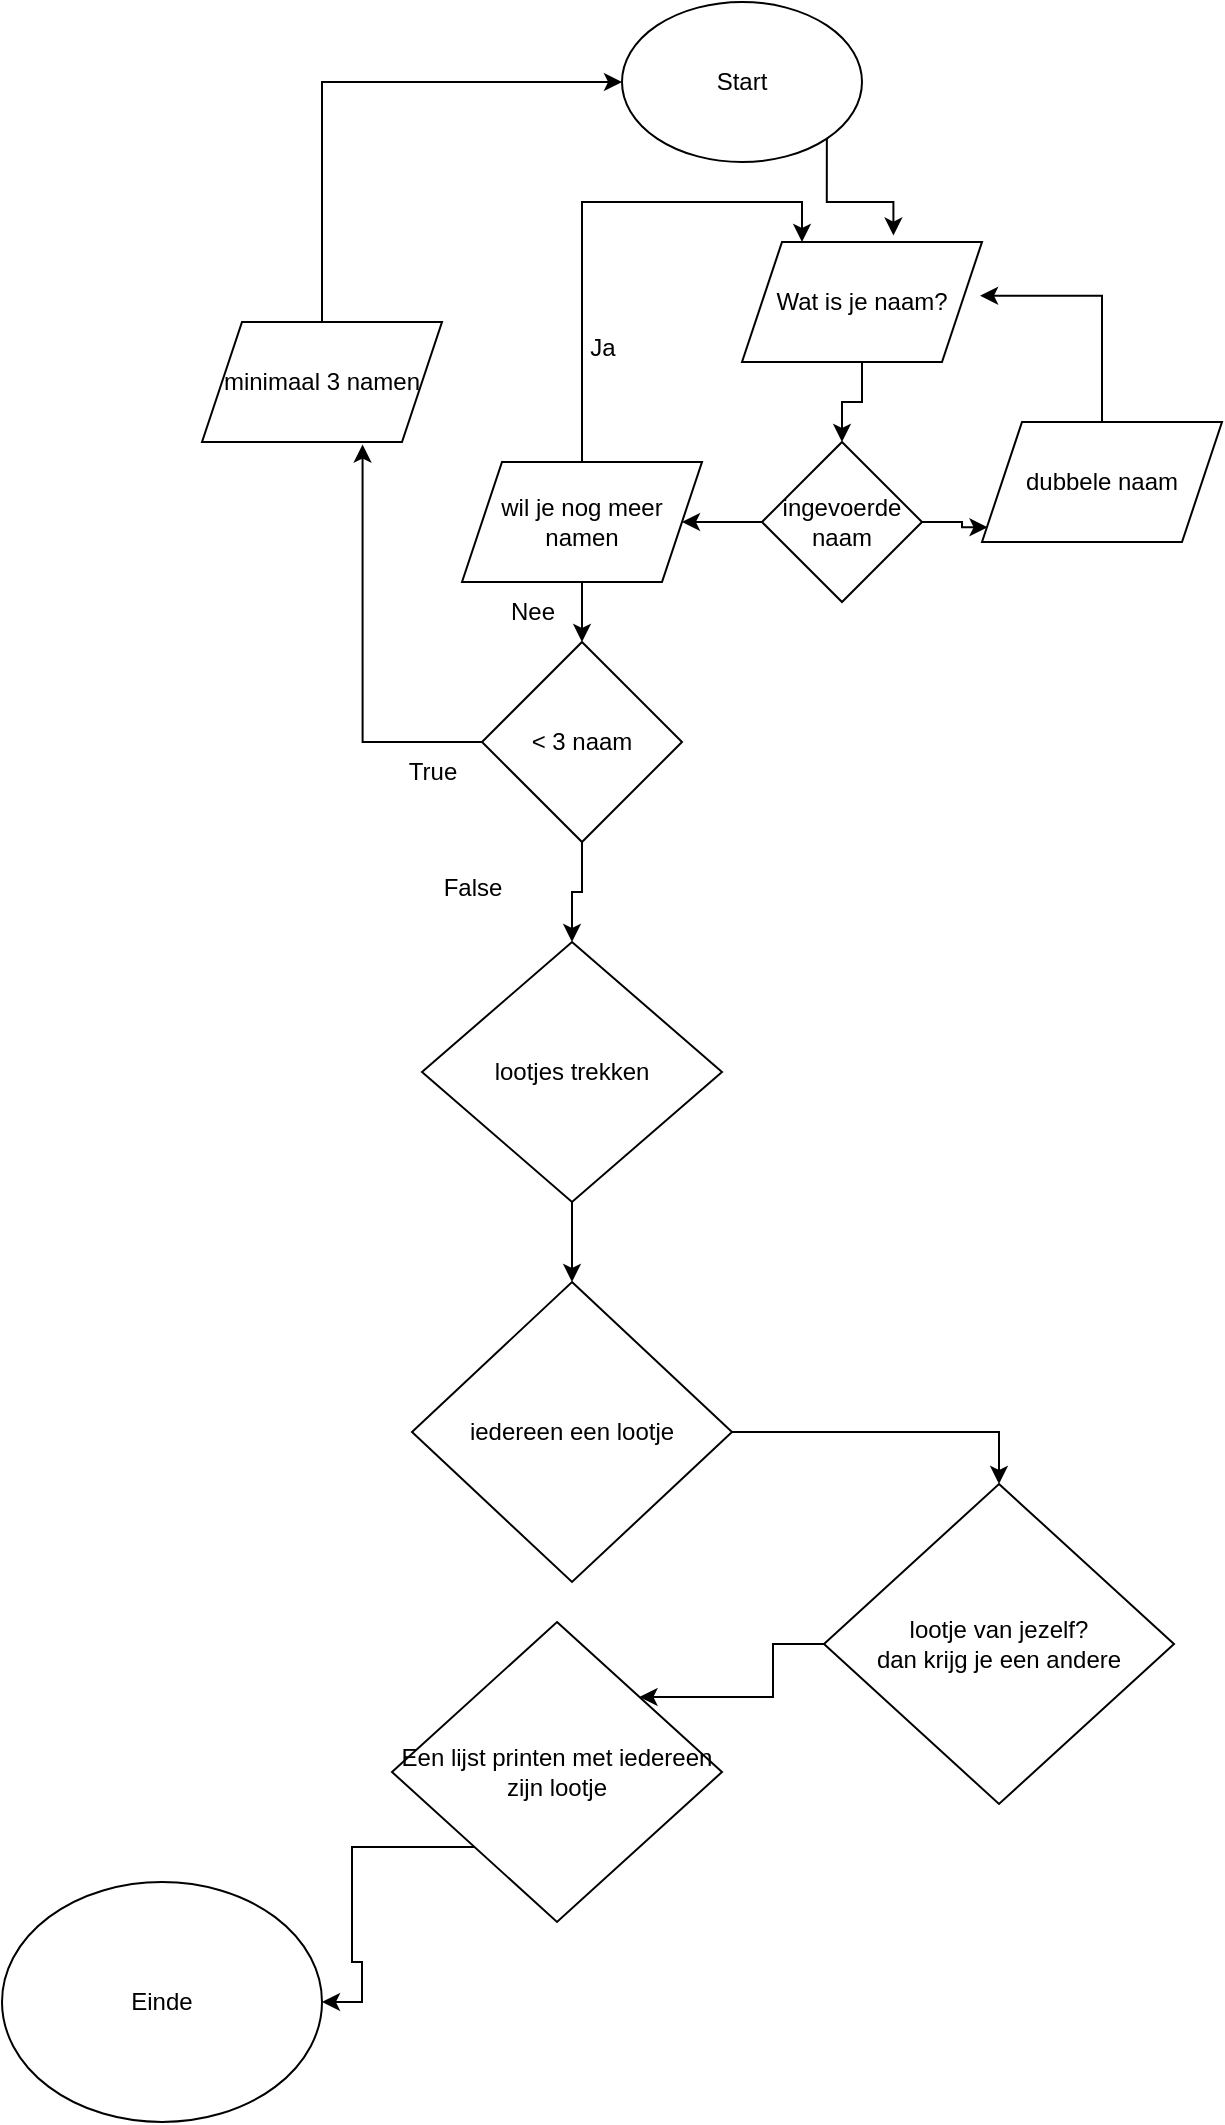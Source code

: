 <mxfile version="23.1.7" type="device">
  <diagram name="Pagina-1" id="2sLVLplXf9lWvbswDMqE">
    <mxGraphModel dx="1235" dy="655" grid="1" gridSize="10" guides="1" tooltips="1" connect="1" arrows="1" fold="1" page="1" pageScale="1" pageWidth="827" pageHeight="1169" math="0" shadow="0">
      <root>
        <mxCell id="0" />
        <mxCell id="1" parent="0" />
        <mxCell id="6qHJoP9foDTwg0yhQD8w-1" value="Start" style="ellipse;whiteSpace=wrap;html=1;" vertex="1" parent="1">
          <mxGeometry x="330" y="40" width="120" height="80" as="geometry" />
        </mxCell>
        <mxCell id="6qHJoP9foDTwg0yhQD8w-5" style="edgeStyle=orthogonalEdgeStyle;rounded=0;orthogonalLoop=1;jettySize=auto;html=1;entryX=0.5;entryY=0;entryDx=0;entryDy=0;" edge="1" parent="1" source="6qHJoP9foDTwg0yhQD8w-2" target="6qHJoP9foDTwg0yhQD8w-4">
          <mxGeometry relative="1" as="geometry" />
        </mxCell>
        <mxCell id="6qHJoP9foDTwg0yhQD8w-2" value="Wat is je naam?" style="shape=parallelogram;perimeter=parallelogramPerimeter;whiteSpace=wrap;html=1;fixedSize=1;" vertex="1" parent="1">
          <mxGeometry x="390" y="160" width="120" height="60" as="geometry" />
        </mxCell>
        <mxCell id="6qHJoP9foDTwg0yhQD8w-10" style="edgeStyle=orthogonalEdgeStyle;rounded=0;orthogonalLoop=1;jettySize=auto;html=1;exitX=0;exitY=0.5;exitDx=0;exitDy=0;entryX=1;entryY=0.5;entryDx=0;entryDy=0;" edge="1" parent="1" source="6qHJoP9foDTwg0yhQD8w-4" target="6qHJoP9foDTwg0yhQD8w-9">
          <mxGeometry relative="1" as="geometry" />
        </mxCell>
        <mxCell id="6qHJoP9foDTwg0yhQD8w-4" value="ingevoerde naam" style="rhombus;whiteSpace=wrap;html=1;" vertex="1" parent="1">
          <mxGeometry x="400" y="260" width="80" height="80" as="geometry" />
        </mxCell>
        <mxCell id="6qHJoP9foDTwg0yhQD8w-6" value="dubbele naam" style="shape=parallelogram;perimeter=parallelogramPerimeter;whiteSpace=wrap;html=1;fixedSize=1;" vertex="1" parent="1">
          <mxGeometry x="510" y="250" width="120" height="60" as="geometry" />
        </mxCell>
        <mxCell id="6qHJoP9foDTwg0yhQD8w-7" style="edgeStyle=orthogonalEdgeStyle;rounded=0;orthogonalLoop=1;jettySize=auto;html=1;entryX=0.023;entryY=0.877;entryDx=0;entryDy=0;entryPerimeter=0;" edge="1" parent="1" source="6qHJoP9foDTwg0yhQD8w-4" target="6qHJoP9foDTwg0yhQD8w-6">
          <mxGeometry relative="1" as="geometry" />
        </mxCell>
        <mxCell id="6qHJoP9foDTwg0yhQD8w-8" style="edgeStyle=orthogonalEdgeStyle;rounded=0;orthogonalLoop=1;jettySize=auto;html=1;entryX=0.992;entryY=0.448;entryDx=0;entryDy=0;entryPerimeter=0;" edge="1" parent="1" source="6qHJoP9foDTwg0yhQD8w-6" target="6qHJoP9foDTwg0yhQD8w-2">
          <mxGeometry relative="1" as="geometry" />
        </mxCell>
        <mxCell id="6qHJoP9foDTwg0yhQD8w-11" style="edgeStyle=orthogonalEdgeStyle;rounded=0;orthogonalLoop=1;jettySize=auto;html=1;exitX=0.5;exitY=0;exitDx=0;exitDy=0;entryX=0.25;entryY=0;entryDx=0;entryDy=0;" edge="1" parent="1" source="6qHJoP9foDTwg0yhQD8w-9" target="6qHJoP9foDTwg0yhQD8w-2">
          <mxGeometry relative="1" as="geometry" />
        </mxCell>
        <mxCell id="6qHJoP9foDTwg0yhQD8w-16" style="edgeStyle=orthogonalEdgeStyle;rounded=0;orthogonalLoop=1;jettySize=auto;html=1;exitX=0.5;exitY=1;exitDx=0;exitDy=0;entryX=0.5;entryY=0;entryDx=0;entryDy=0;" edge="1" parent="1" source="6qHJoP9foDTwg0yhQD8w-9" target="6qHJoP9foDTwg0yhQD8w-15">
          <mxGeometry relative="1" as="geometry" />
        </mxCell>
        <mxCell id="6qHJoP9foDTwg0yhQD8w-9" value="wil je nog meer namen" style="shape=parallelogram;perimeter=parallelogramPerimeter;whiteSpace=wrap;html=1;fixedSize=1;" vertex="1" parent="1">
          <mxGeometry x="250" y="270" width="120" height="60" as="geometry" />
        </mxCell>
        <mxCell id="6qHJoP9foDTwg0yhQD8w-12" style="edgeStyle=orthogonalEdgeStyle;rounded=0;orthogonalLoop=1;jettySize=auto;html=1;exitX=1;exitY=1;exitDx=0;exitDy=0;entryX=0.631;entryY=-0.054;entryDx=0;entryDy=0;entryPerimeter=0;" edge="1" parent="1" source="6qHJoP9foDTwg0yhQD8w-1" target="6qHJoP9foDTwg0yhQD8w-2">
          <mxGeometry relative="1" as="geometry" />
        </mxCell>
        <mxCell id="6qHJoP9foDTwg0yhQD8w-13" value="Ja" style="text;html=1;align=center;verticalAlign=middle;resizable=0;points=[];autosize=1;strokeColor=none;fillColor=none;" vertex="1" parent="1">
          <mxGeometry x="300" y="198" width="40" height="30" as="geometry" />
        </mxCell>
        <mxCell id="6qHJoP9foDTwg0yhQD8w-14" value="Nee" style="text;html=1;align=center;verticalAlign=middle;resizable=0;points=[];autosize=1;strokeColor=none;fillColor=none;" vertex="1" parent="1">
          <mxGeometry x="260" y="330" width="50" height="30" as="geometry" />
        </mxCell>
        <mxCell id="6qHJoP9foDTwg0yhQD8w-18" style="edgeStyle=orthogonalEdgeStyle;rounded=0;orthogonalLoop=1;jettySize=auto;html=1;exitX=0;exitY=0.5;exitDx=0;exitDy=0;entryX=0.669;entryY=1.021;entryDx=0;entryDy=0;entryPerimeter=0;" edge="1" parent="1" source="6qHJoP9foDTwg0yhQD8w-15" target="6qHJoP9foDTwg0yhQD8w-19">
          <mxGeometry relative="1" as="geometry">
            <mxPoint x="200" y="270" as="targetPoint" />
          </mxGeometry>
        </mxCell>
        <mxCell id="6qHJoP9foDTwg0yhQD8w-23" style="edgeStyle=orthogonalEdgeStyle;rounded=0;orthogonalLoop=1;jettySize=auto;html=1;exitX=0.5;exitY=1;exitDx=0;exitDy=0;entryX=0.5;entryY=0;entryDx=0;entryDy=0;" edge="1" parent="1" source="6qHJoP9foDTwg0yhQD8w-15" target="6qHJoP9foDTwg0yhQD8w-22">
          <mxGeometry relative="1" as="geometry" />
        </mxCell>
        <mxCell id="6qHJoP9foDTwg0yhQD8w-15" value="&amp;lt; 3 naam" style="rhombus;whiteSpace=wrap;html=1;" vertex="1" parent="1">
          <mxGeometry x="260" y="360" width="100" height="100" as="geometry" />
        </mxCell>
        <mxCell id="6qHJoP9foDTwg0yhQD8w-17" value="True" style="text;html=1;align=center;verticalAlign=middle;resizable=0;points=[];autosize=1;strokeColor=none;fillColor=none;" vertex="1" parent="1">
          <mxGeometry x="210" y="410" width="50" height="30" as="geometry" />
        </mxCell>
        <mxCell id="6qHJoP9foDTwg0yhQD8w-20" style="edgeStyle=orthogonalEdgeStyle;rounded=0;orthogonalLoop=1;jettySize=auto;html=1;exitX=0.5;exitY=0;exitDx=0;exitDy=0;entryX=0;entryY=0.5;entryDx=0;entryDy=0;" edge="1" parent="1" source="6qHJoP9foDTwg0yhQD8w-19" target="6qHJoP9foDTwg0yhQD8w-1">
          <mxGeometry relative="1" as="geometry" />
        </mxCell>
        <mxCell id="6qHJoP9foDTwg0yhQD8w-19" value="minimaal 3 namen" style="shape=parallelogram;perimeter=parallelogramPerimeter;whiteSpace=wrap;html=1;fixedSize=1;" vertex="1" parent="1">
          <mxGeometry x="120" y="200" width="120" height="60" as="geometry" />
        </mxCell>
        <mxCell id="6qHJoP9foDTwg0yhQD8w-21" value="False" style="text;html=1;align=center;verticalAlign=middle;resizable=0;points=[];autosize=1;strokeColor=none;fillColor=none;" vertex="1" parent="1">
          <mxGeometry x="230" y="468" width="50" height="30" as="geometry" />
        </mxCell>
        <mxCell id="6qHJoP9foDTwg0yhQD8w-26" style="edgeStyle=orthogonalEdgeStyle;rounded=0;orthogonalLoop=1;jettySize=auto;html=1;exitX=0.5;exitY=1;exitDx=0;exitDy=0;entryX=0.5;entryY=0;entryDx=0;entryDy=0;" edge="1" parent="1" source="6qHJoP9foDTwg0yhQD8w-22" target="6qHJoP9foDTwg0yhQD8w-24">
          <mxGeometry relative="1" as="geometry" />
        </mxCell>
        <mxCell id="6qHJoP9foDTwg0yhQD8w-22" value="lootjes trekken" style="rhombus;whiteSpace=wrap;html=1;" vertex="1" parent="1">
          <mxGeometry x="230" y="510" width="150" height="130" as="geometry" />
        </mxCell>
        <mxCell id="6qHJoP9foDTwg0yhQD8w-30" style="edgeStyle=orthogonalEdgeStyle;rounded=0;orthogonalLoop=1;jettySize=auto;html=1;exitX=1;exitY=0.5;exitDx=0;exitDy=0;entryX=0.5;entryY=0;entryDx=0;entryDy=0;" edge="1" parent="1" source="6qHJoP9foDTwg0yhQD8w-24" target="6qHJoP9foDTwg0yhQD8w-27">
          <mxGeometry relative="1" as="geometry" />
        </mxCell>
        <mxCell id="6qHJoP9foDTwg0yhQD8w-24" value="iedereen een lootje" style="rhombus;whiteSpace=wrap;html=1;" vertex="1" parent="1">
          <mxGeometry x="225" y="680" width="160" height="150" as="geometry" />
        </mxCell>
        <mxCell id="6qHJoP9foDTwg0yhQD8w-32" style="edgeStyle=orthogonalEdgeStyle;rounded=0;orthogonalLoop=1;jettySize=auto;html=1;exitX=0;exitY=0.5;exitDx=0;exitDy=0;entryX=1;entryY=0;entryDx=0;entryDy=0;" edge="1" parent="1" source="6qHJoP9foDTwg0yhQD8w-27" target="6qHJoP9foDTwg0yhQD8w-31">
          <mxGeometry relative="1" as="geometry" />
        </mxCell>
        <mxCell id="6qHJoP9foDTwg0yhQD8w-27" value="lootje van jezelf?&lt;br&gt;dan krijg je een andere" style="rhombus;whiteSpace=wrap;html=1;" vertex="1" parent="1">
          <mxGeometry x="431" y="781" width="175" height="160" as="geometry" />
        </mxCell>
        <mxCell id="6qHJoP9foDTwg0yhQD8w-35" style="edgeStyle=orthogonalEdgeStyle;rounded=0;orthogonalLoop=1;jettySize=auto;html=1;exitX=0;exitY=1;exitDx=0;exitDy=0;" edge="1" parent="1" source="6qHJoP9foDTwg0yhQD8w-31" target="6qHJoP9foDTwg0yhQD8w-34">
          <mxGeometry relative="1" as="geometry" />
        </mxCell>
        <mxCell id="6qHJoP9foDTwg0yhQD8w-31" value="Een lijst printen met iedereen zijn lootje" style="rhombus;whiteSpace=wrap;html=1;" vertex="1" parent="1">
          <mxGeometry x="215" y="850" width="165" height="150" as="geometry" />
        </mxCell>
        <mxCell id="6qHJoP9foDTwg0yhQD8w-34" value="Einde" style="ellipse;whiteSpace=wrap;html=1;" vertex="1" parent="1">
          <mxGeometry x="20" y="980" width="160" height="120" as="geometry" />
        </mxCell>
      </root>
    </mxGraphModel>
  </diagram>
</mxfile>
